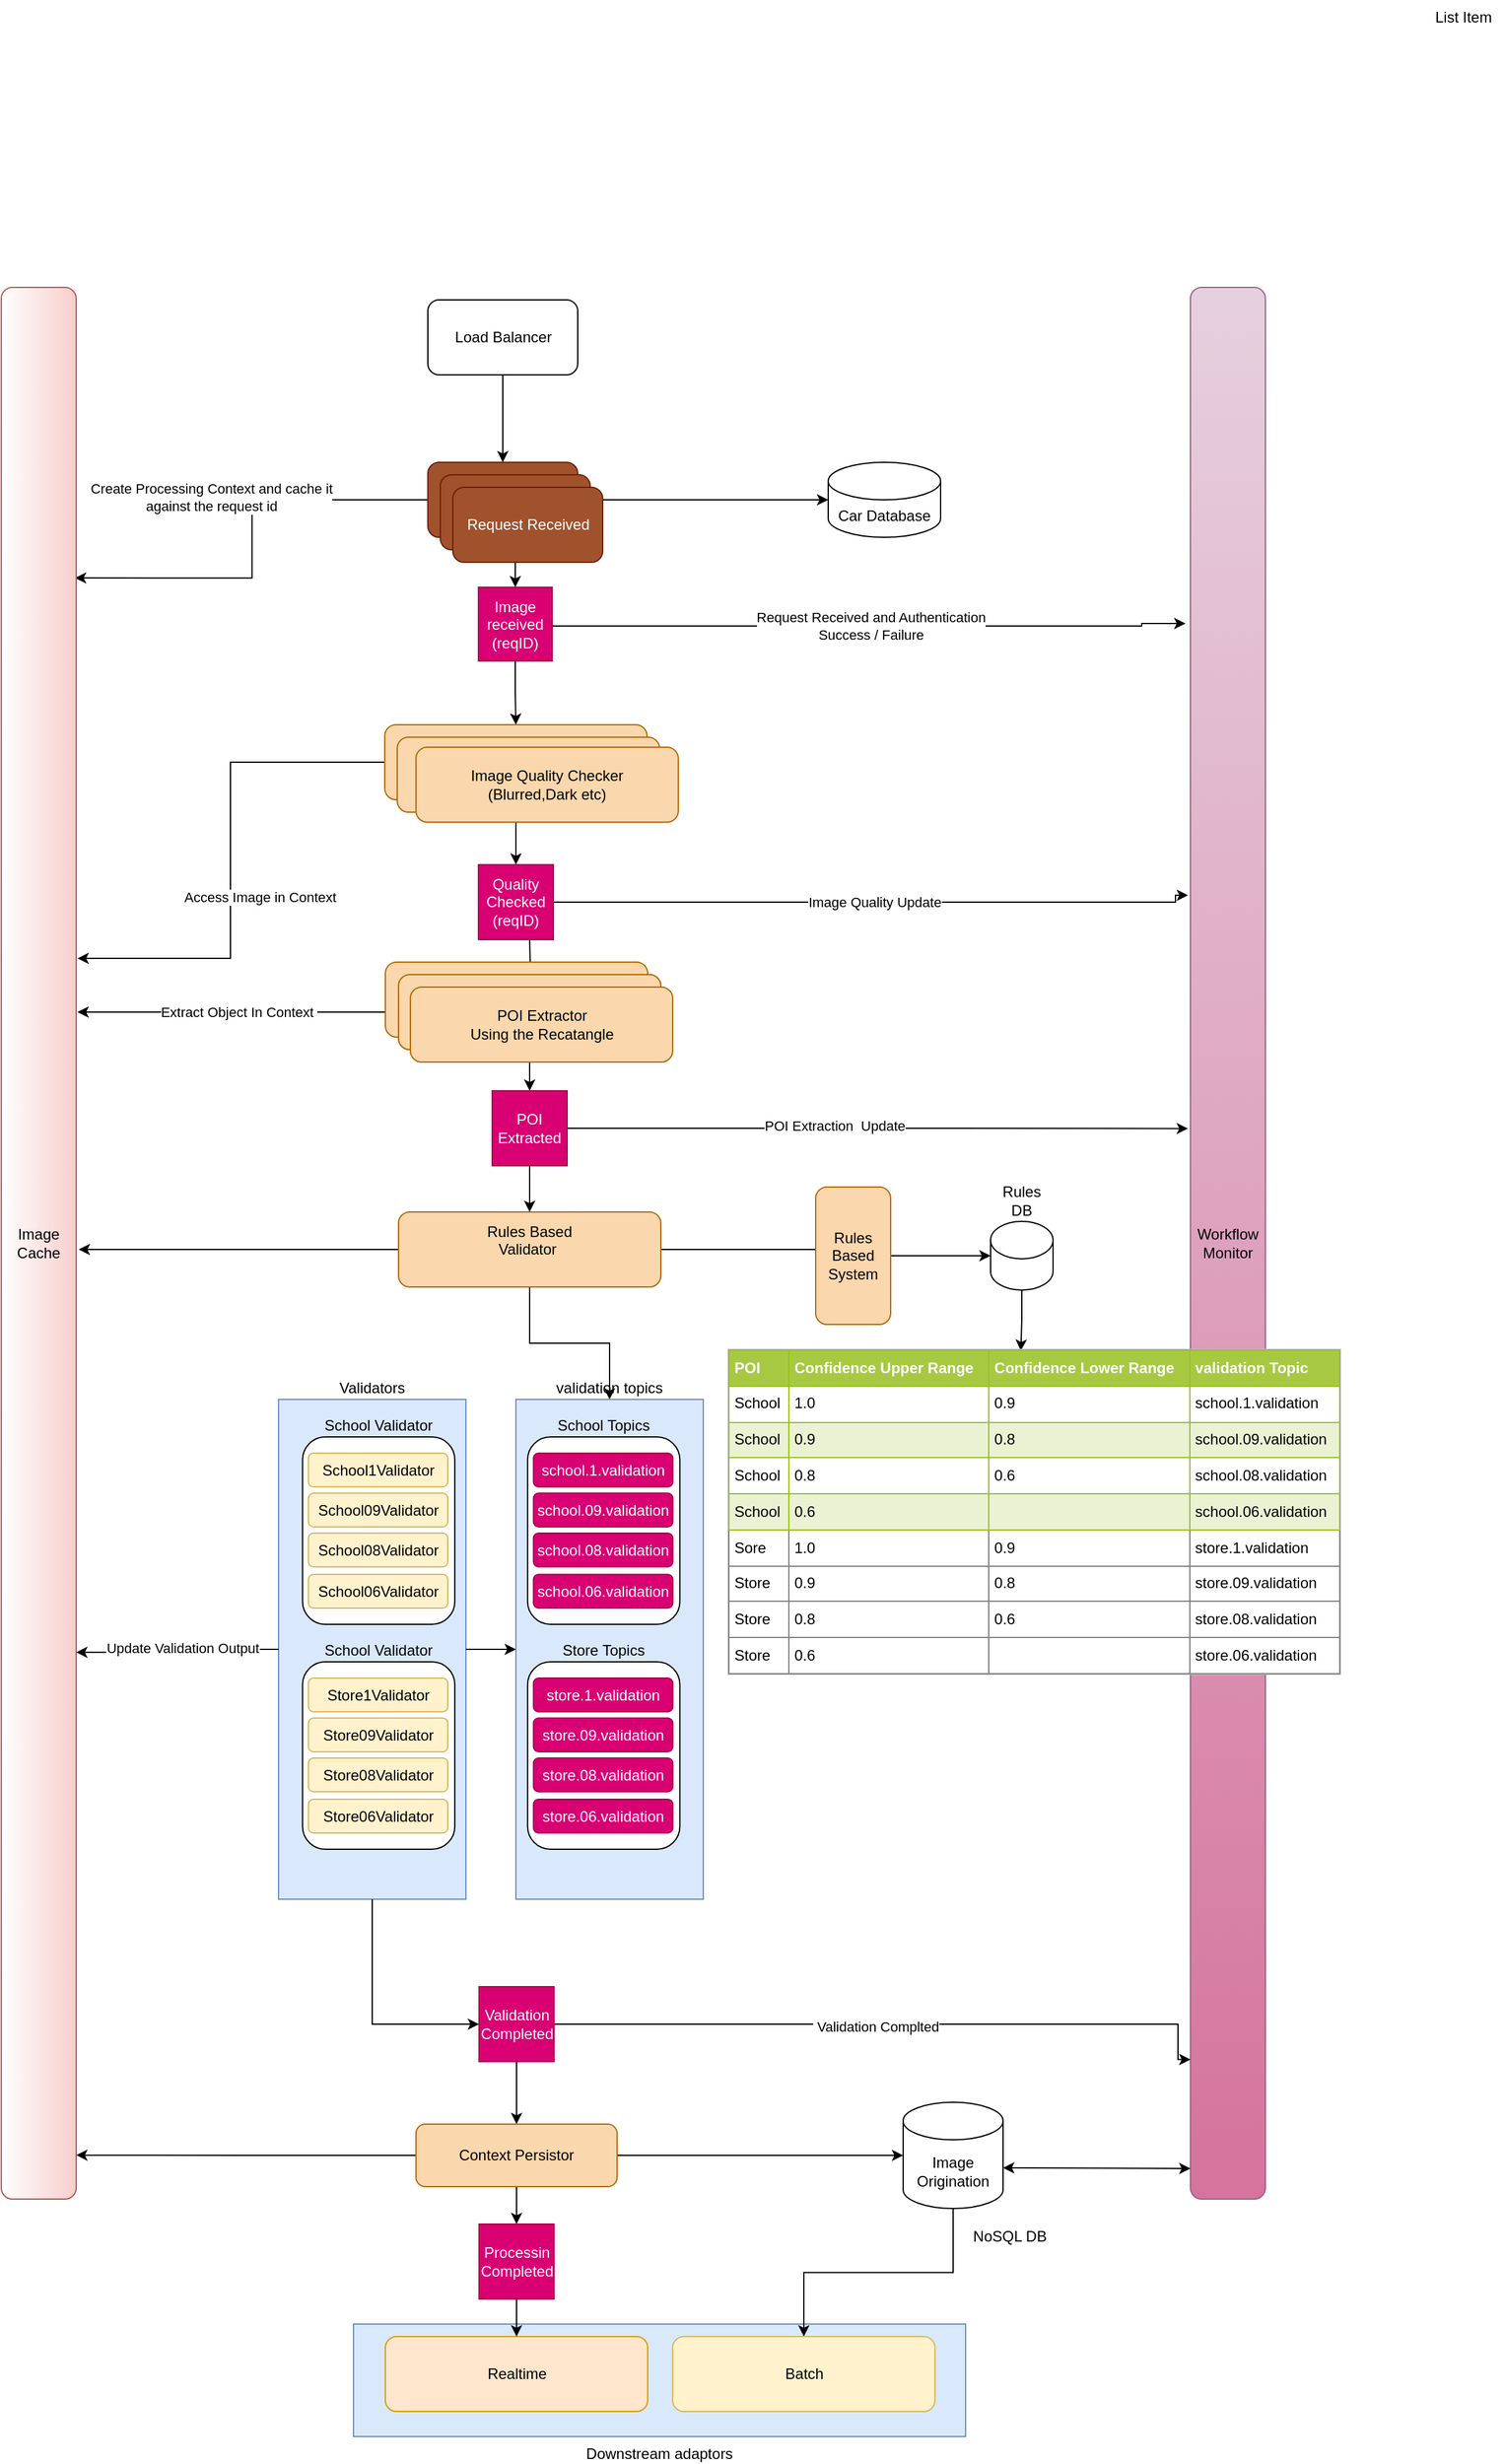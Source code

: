 <mxfile version="14.9.5" type="github">
  <diagram id="XxNugtCI8afvUEBFErPB" name="Page-1">
    <mxGraphModel dx="3122" dy="701" grid="1" gridSize="10" guides="1" tooltips="1" connect="1" arrows="1" fold="1" page="1" pageScale="1" pageWidth="850" pageHeight="1100" math="0" shadow="0">
      <root>
        <mxCell id="0" />
        <mxCell id="1" parent="0" />
        <mxCell id="8SX3cIXuMordkZglVY0D-11" value="Downstream adaptors" style="rounded=0;whiteSpace=wrap;html=1;align=center;fontStyle=0;fillColor=#dae8fc;strokeColor=#6c8ebf;labelPosition=center;verticalLabelPosition=bottom;verticalAlign=top;" vertex="1" parent="1">
          <mxGeometry x="-1140" y="1950" width="490" height="90" as="geometry" />
        </mxCell>
        <mxCell id="c3AHEVGunP_70obRJV6V-9" value="" style="edgeStyle=orthogonalEdgeStyle;rounded=0;orthogonalLoop=1;jettySize=auto;html=1;" parent="1" source="c3AHEVGunP_70obRJV6V-1" target="c3AHEVGunP_70obRJV6V-5" edge="1">
          <mxGeometry relative="1" as="geometry" />
        </mxCell>
        <mxCell id="c3AHEVGunP_70obRJV6V-1" value="Load Balancer" style="rounded=1;whiteSpace=wrap;html=1;" parent="1" vertex="1">
          <mxGeometry x="-1080.5" y="330" width="120" height="60" as="geometry" />
        </mxCell>
        <mxCell id="c3AHEVGunP_70obRJV6V-4" value="List Item" style="text;strokeColor=none;fillColor=none;align=left;verticalAlign=top;spacingLeft=4;spacingRight=4;overflow=hidden;rotatable=0;points=[[0,0.5],[1,0.5]];portConstraint=eastwest;" parent="1" vertex="1">
          <mxGeometry x="-280" y="90" width="60" height="26" as="geometry" />
        </mxCell>
        <mxCell id="c3AHEVGunP_70obRJV6V-13" style="edgeStyle=orthogonalEdgeStyle;rounded=0;orthogonalLoop=1;jettySize=auto;html=1;" parent="1" source="c3AHEVGunP_70obRJV6V-5" target="c3AHEVGunP_70obRJV6V-12" edge="1">
          <mxGeometry relative="1" as="geometry" />
        </mxCell>
        <mxCell id="c3AHEVGunP_70obRJV6V-14" style="edgeStyle=orthogonalEdgeStyle;rounded=0;orthogonalLoop=1;jettySize=auto;html=1;entryX=0.983;entryY=0.152;entryDx=0;entryDy=0;entryPerimeter=0;" parent="1" source="c3AHEVGunP_70obRJV6V-5" target="c3AHEVGunP_70obRJV6V-8" edge="1">
          <mxGeometry relative="1" as="geometry">
            <mxPoint x="-1310" y="530" as="targetPoint" />
            <Array as="points" />
          </mxGeometry>
        </mxCell>
        <mxCell id="c3AHEVGunP_70obRJV6V-23" value="&lt;div&gt;Create Processing Context and cache it&lt;/div&gt;&lt;div&gt;against the request id&lt;br&gt;&lt;/div&gt;" style="edgeLabel;html=1;align=center;verticalAlign=middle;resizable=0;points=[];" parent="c3AHEVGunP_70obRJV6V-14" vertex="1" connectable="0">
          <mxGeometry x="-0.255" y="-2" relative="1" as="geometry">
            <mxPoint x="-45" as="offset" />
          </mxGeometry>
        </mxCell>
        <mxCell id="CHWDNGLUlrJRY1oMxt7H-8" value="&lt;div&gt;Request Received and Authentication &lt;br&gt;&lt;/div&gt;&lt;div&gt;Success / Failure&lt;/div&gt;" style="edgeStyle=orthogonalEdgeStyle;rounded=0;orthogonalLoop=1;jettySize=auto;html=1;" parent="1" source="c3AHEVGunP_70obRJV6V-12" edge="1">
          <mxGeometry relative="1" as="geometry">
            <mxPoint x="-474" y="589" as="targetPoint" />
            <Array as="points">
              <mxPoint x="-509" y="591" />
              <mxPoint x="-509" y="589" />
            </Array>
            <mxPoint x="-1040" y="590" as="sourcePoint" />
          </mxGeometry>
        </mxCell>
        <mxCell id="CHWDNGLUlrJRY1oMxt7H-33" style="edgeStyle=orthogonalEdgeStyle;rounded=0;orthogonalLoop=1;jettySize=auto;html=1;" parent="1" source="c3AHEVGunP_70obRJV6V-5" target="CHWDNGLUlrJRY1oMxt7H-9" edge="1">
          <mxGeometry relative="1" as="geometry" />
        </mxCell>
        <mxCell id="c3AHEVGunP_70obRJV6V-5" value="Request Received " style="rounded=1;whiteSpace=wrap;html=1;fillColor=#a0522d;strokeColor=#6D1F00;fontColor=#ffffff;" parent="1" vertex="1">
          <mxGeometry x="-1080.5" y="460" width="120" height="60" as="geometry" />
        </mxCell>
        <mxCell id="c3AHEVGunP_70obRJV6V-6" value="Workflow Monitor" style="whiteSpace=wrap;html=1;rounded=1;gradientColor=#d5739d;fillColor=#e6d0de;strokeColor=#996185;" parent="1" vertex="1">
          <mxGeometry x="-470" y="320" width="60" height="1530" as="geometry" />
        </mxCell>
        <mxCell id="c3AHEVGunP_70obRJV6V-8" value="Image Cache" style="rounded=1;whiteSpace=wrap;html=1;comic=0;noLabel=0;perimeter=none;fillColor=#f8cecc;strokeColor=#b85450;gradientDirection=west;gradientColor=#ffffff;" parent="1" vertex="1">
          <mxGeometry x="-1422" y="320" width="60" height="1530" as="geometry" />
        </mxCell>
        <mxCell id="c3AHEVGunP_70obRJV6V-19" value="" style="edgeStyle=orthogonalEdgeStyle;rounded=0;orthogonalLoop=1;jettySize=auto;html=1;" parent="1" source="c3AHEVGunP_70obRJV6V-12" target="c3AHEVGunP_70obRJV6V-17" edge="1">
          <mxGeometry relative="1" as="geometry" />
        </mxCell>
        <mxCell id="c3AHEVGunP_70obRJV6V-12" value="&lt;div&gt;Image&lt;/div&gt;&lt;div&gt;received&lt;/div&gt;&lt;div&gt;(reqID)&lt;br&gt;&lt;/div&gt;" style="whiteSpace=wrap;html=1;aspect=fixed;fillColor=#d80073;strokeColor=#A50040;fontColor=#ffffff;" parent="1" vertex="1">
          <mxGeometry x="-1040" y="560" width="59" height="59" as="geometry" />
        </mxCell>
        <mxCell id="c3AHEVGunP_70obRJV6V-26" value="" style="edgeStyle=orthogonalEdgeStyle;rounded=0;orthogonalLoop=1;jettySize=auto;html=1;entryX=1.017;entryY=0.351;entryDx=0;entryDy=0;entryPerimeter=0;" parent="1" source="c3AHEVGunP_70obRJV6V-17" target="c3AHEVGunP_70obRJV6V-8" edge="1">
          <mxGeometry relative="1" as="geometry">
            <mxPoint x="-1360" y="700" as="targetPoint" />
          </mxGeometry>
        </mxCell>
        <mxCell id="c3AHEVGunP_70obRJV6V-27" value="Access Image in Context" style="edgeLabel;html=1;align=center;verticalAlign=middle;resizable=0;points=[];" parent="c3AHEVGunP_70obRJV6V-26" vertex="1" connectable="0">
          <mxGeometry x="0.161" y="3" relative="1" as="geometry">
            <mxPoint x="20" y="-3" as="offset" />
          </mxGeometry>
        </mxCell>
        <mxCell id="K9o8H2WBsIFsbjC5ukCQ-3" value="" style="edgeStyle=orthogonalEdgeStyle;rounded=0;orthogonalLoop=1;jettySize=auto;html=1;" parent="1" source="c3AHEVGunP_70obRJV6V-17" target="K9o8H2WBsIFsbjC5ukCQ-2" edge="1">
          <mxGeometry relative="1" as="geometry" />
        </mxCell>
        <mxCell id="c3AHEVGunP_70obRJV6V-17" value="Image Quality Checker&lt;br&gt;(Blurred,Dark etc)" style="rounded=1;whiteSpace=wrap;html=1;fillColor=#fad7ac;strokeColor=#b46504;" parent="1" vertex="1">
          <mxGeometry x="-1115" y="670" width="210" height="60" as="geometry" />
        </mxCell>
        <mxCell id="K9o8H2WBsIFsbjC5ukCQ-5" value="" style="edgeStyle=orthogonalEdgeStyle;rounded=0;orthogonalLoop=1;jettySize=auto;html=1;" parent="1" target="K9o8H2WBsIFsbjC5ukCQ-4" edge="1">
          <mxGeometry relative="1" as="geometry">
            <mxPoint x="-999" y="842" as="sourcePoint" />
          </mxGeometry>
        </mxCell>
        <mxCell id="CHWDNGLUlrJRY1oMxt7H-76" value="Image Quality Update" style="edgeStyle=orthogonalEdgeStyle;rounded=0;orthogonalLoop=1;jettySize=auto;html=1;entryX=-0.033;entryY=0.318;entryDx=0;entryDy=0;entryPerimeter=0;" parent="1" source="K9o8H2WBsIFsbjC5ukCQ-2" target="c3AHEVGunP_70obRJV6V-6" edge="1">
          <mxGeometry relative="1" as="geometry">
            <Array as="points">
              <mxPoint x="-482" y="812" />
              <mxPoint x="-482" y="807" />
            </Array>
          </mxGeometry>
        </mxCell>
        <mxCell id="K9o8H2WBsIFsbjC5ukCQ-2" value="&lt;div&gt;Quality Checked&lt;/div&gt;&lt;div&gt;(reqID)&lt;br&gt;&lt;/div&gt;" style="whiteSpace=wrap;html=1;aspect=fixed;fillColor=#d80073;strokeColor=#A50040;fontColor=#ffffff;" parent="1" vertex="1">
          <mxGeometry x="-1040" y="782" width="60" height="60" as="geometry" />
        </mxCell>
        <mxCell id="K9o8H2WBsIFsbjC5ukCQ-6" value="Extract Object In Context&amp;nbsp; " style="edgeStyle=orthogonalEdgeStyle;rounded=0;orthogonalLoop=1;jettySize=auto;html=1;" parent="1" source="K9o8H2WBsIFsbjC5ukCQ-4" edge="1">
          <mxGeometry relative="1" as="geometry">
            <mxPoint x="-1361" y="900" as="targetPoint" />
          </mxGeometry>
        </mxCell>
        <mxCell id="K9o8H2WBsIFsbjC5ukCQ-13" style="edgeStyle=orthogonalEdgeStyle;rounded=0;orthogonalLoop=1;jettySize=auto;html=1;" parent="1" source="K9o8H2WBsIFsbjC5ukCQ-4" target="K9o8H2WBsIFsbjC5ukCQ-10" edge="1">
          <mxGeometry relative="1" as="geometry" />
        </mxCell>
        <mxCell id="K9o8H2WBsIFsbjC5ukCQ-4" value="&lt;div&gt;POI Extractor&lt;br&gt;&lt;/div&gt;&lt;div&gt;Using the Recatangle&lt;br&gt;&lt;/div&gt;" style="rounded=1;whiteSpace=wrap;html=1;fillColor=#fad7ac;strokeColor=#b46504;" parent="1" vertex="1">
          <mxGeometry x="-1104" y="870" width="210" height="60" as="geometry" />
        </mxCell>
        <mxCell id="CHWDNGLUlrJRY1oMxt7H-64" style="edgeStyle=orthogonalEdgeStyle;rounded=0;orthogonalLoop=1;jettySize=auto;html=1;" parent="1" source="K9o8H2WBsIFsbjC5ukCQ-9" edge="1">
          <mxGeometry relative="1" as="geometry">
            <mxPoint x="-760" y="1090" as="targetPoint" />
          </mxGeometry>
        </mxCell>
        <mxCell id="CHWDNGLUlrJRY1oMxt7H-158" style="edgeStyle=orthogonalEdgeStyle;rounded=0;orthogonalLoop=1;jettySize=auto;html=1;" parent="1" source="K9o8H2WBsIFsbjC5ukCQ-9" target="CHWDNGLUlrJRY1oMxt7H-119" edge="1">
          <mxGeometry relative="1" as="geometry" />
        </mxCell>
        <mxCell id="8SX3cIXuMordkZglVY0D-18" style="edgeStyle=orthogonalEdgeStyle;rounded=0;orthogonalLoop=1;jettySize=auto;html=1;" edge="1" parent="1" source="K9o8H2WBsIFsbjC5ukCQ-9">
          <mxGeometry relative="1" as="geometry">
            <mxPoint x="-1360" y="1090" as="targetPoint" />
          </mxGeometry>
        </mxCell>
        <mxCell id="K9o8H2WBsIFsbjC5ukCQ-9" value="&lt;div&gt;Rules Based &lt;br&gt;&lt;/div&gt;&lt;div&gt;Validator&amp;nbsp; &lt;br&gt;&lt;/div&gt;&lt;div&gt;&lt;br&gt;&lt;/div&gt;" style="rounded=1;whiteSpace=wrap;html=1;fillColor=#fad7ac;strokeColor=#b46504;" parent="1" vertex="1">
          <mxGeometry x="-1104" y="1060" width="210" height="60" as="geometry" />
        </mxCell>
        <mxCell id="CHWDNGLUlrJRY1oMxt7H-31" style="edgeStyle=orthogonalEdgeStyle;rounded=0;orthogonalLoop=1;jettySize=auto;html=1;entryX=-0.033;entryY=0.44;entryDx=0;entryDy=0;entryPerimeter=0;" parent="1" source="K9o8H2WBsIFsbjC5ukCQ-10" edge="1" target="c3AHEVGunP_70obRJV6V-6">
          <mxGeometry relative="1" as="geometry">
            <mxPoint x="-480" y="993" as="targetPoint" />
          </mxGeometry>
        </mxCell>
        <mxCell id="CHWDNGLUlrJRY1oMxt7H-32" value="POI Extraction&amp;nbsp; Update" style="edgeLabel;html=1;align=center;verticalAlign=middle;resizable=0;points=[];" parent="CHWDNGLUlrJRY1oMxt7H-31" vertex="1" connectable="0">
          <mxGeometry x="-0.121" y="2" relative="1" as="geometry">
            <mxPoint x="-5" as="offset" />
          </mxGeometry>
        </mxCell>
        <mxCell id="CHWDNGLUlrJRY1oMxt7H-41" style="edgeStyle=orthogonalEdgeStyle;rounded=0;orthogonalLoop=1;jettySize=auto;html=1;" parent="1" source="K9o8H2WBsIFsbjC5ukCQ-10" target="K9o8H2WBsIFsbjC5ukCQ-9" edge="1">
          <mxGeometry relative="1" as="geometry" />
        </mxCell>
        <mxCell id="K9o8H2WBsIFsbjC5ukCQ-10" value="POI Extracted" style="whiteSpace=wrap;html=1;aspect=fixed;fillColor=#d80073;strokeColor=#A50040;fontColor=#ffffff;" parent="1" vertex="1">
          <mxGeometry x="-1029" y="963" width="60" height="60" as="geometry" />
        </mxCell>
        <mxCell id="CHWDNGLUlrJRY1oMxt7H-9" value="Car Database" style="shape=cylinder3;whiteSpace=wrap;html=1;boundedLbl=1;backgroundOutline=1;size=15;comic=0;gradientColor=#ffffff;gradientDirection=west;verticalAlign=middle;" parent="1" vertex="1">
          <mxGeometry x="-760" y="460" width="90" height="60" as="geometry" />
        </mxCell>
        <mxCell id="8SX3cIXuMordkZglVY0D-15" style="edgeStyle=orthogonalEdgeStyle;rounded=0;orthogonalLoop=1;jettySize=auto;html=1;entryX=0.478;entryY=0.004;entryDx=0;entryDy=0;entryPerimeter=0;" edge="1" parent="1" source="CHWDNGLUlrJRY1oMxt7H-17" target="CHWDNGLUlrJRY1oMxt7H-104">
          <mxGeometry relative="1" as="geometry" />
        </mxCell>
        <mxCell id="CHWDNGLUlrJRY1oMxt7H-17" value="Rules DB" style="shape=cylinder3;whiteSpace=wrap;html=1;boundedLbl=1;backgroundOutline=1;size=15;comic=0;gradientColor=#ffffff;gradientDirection=west;verticalAlign=bottom;labelPosition=center;verticalLabelPosition=top;align=center;" parent="1" vertex="1">
          <mxGeometry x="-630" y="1067.5" width="50" height="55" as="geometry" />
        </mxCell>
        <mxCell id="CHWDNGLUlrJRY1oMxt7H-22" style="edgeStyle=orthogonalEdgeStyle;rounded=0;orthogonalLoop=1;jettySize=auto;html=1;" parent="1" source="CHWDNGLUlrJRY1oMxt7H-21" target="CHWDNGLUlrJRY1oMxt7H-17" edge="1">
          <mxGeometry relative="1" as="geometry" />
        </mxCell>
        <mxCell id="CHWDNGLUlrJRY1oMxt7H-21" value="Rules Based System" style="rounded=1;whiteSpace=wrap;html=1;fillColor=#fad7ac;strokeColor=#b46504;" parent="1" vertex="1">
          <mxGeometry x="-770" y="1040" width="60" height="110" as="geometry" />
        </mxCell>
        <mxCell id="CHWDNGLUlrJRY1oMxt7H-36" value="Request Received " style="rounded=1;whiteSpace=wrap;html=1;fillColor=#a0522d;strokeColor=#6D1F00;fontColor=#ffffff;" parent="1" vertex="1">
          <mxGeometry x="-1070.5" y="470" width="120" height="60" as="geometry" />
        </mxCell>
        <mxCell id="CHWDNGLUlrJRY1oMxt7H-38" value="Request Received " style="rounded=1;whiteSpace=wrap;html=1;fillColor=#a0522d;strokeColor=#6D1F00;fontColor=#ffffff;" parent="1" vertex="1">
          <mxGeometry x="-1060.5" y="480" width="120" height="60" as="geometry" />
        </mxCell>
        <mxCell id="CHWDNGLUlrJRY1oMxt7H-39" value="Image Quality Checker&lt;br&gt;(Blurred,Dark etc)" style="rounded=1;whiteSpace=wrap;html=1;fillColor=#fad7ac;strokeColor=#b46504;" parent="1" vertex="1">
          <mxGeometry x="-1105" y="680" width="210" height="60" as="geometry" />
        </mxCell>
        <mxCell id="CHWDNGLUlrJRY1oMxt7H-40" value="Image Quality Checker&lt;br&gt;(Blurred,Dark etc)" style="rounded=1;whiteSpace=wrap;html=1;fillColor=#fad7ac;strokeColor=#b46504;" parent="1" vertex="1">
          <mxGeometry x="-1090" y="688" width="210" height="60" as="geometry" />
        </mxCell>
        <mxCell id="CHWDNGLUlrJRY1oMxt7H-51" value="&lt;div&gt;POI Extractor&lt;br&gt;&lt;/div&gt;&lt;div&gt;Using the Recatangle&lt;br&gt;&lt;/div&gt;" style="rounded=1;whiteSpace=wrap;html=1;fillColor=#fad7ac;strokeColor=#b46504;" parent="1" vertex="1">
          <mxGeometry x="-1114.5" y="860" width="210" height="60" as="geometry" />
        </mxCell>
        <mxCell id="CHWDNGLUlrJRY1oMxt7H-52" value="&lt;div&gt;POI Extractor&lt;br&gt;&lt;/div&gt;&lt;div&gt;Using the Recatangle&lt;br&gt;&lt;/div&gt;" style="rounded=1;whiteSpace=wrap;html=1;fillColor=#fad7ac;strokeColor=#b46504;" parent="1" vertex="1">
          <mxGeometry x="-1104" y="870" width="210" height="60" as="geometry" />
        </mxCell>
        <mxCell id="CHWDNGLUlrJRY1oMxt7H-53" value="&lt;div&gt;POI Extractor&lt;br&gt;&lt;/div&gt;&lt;div&gt;Using the Recatangle&lt;br&gt;&lt;/div&gt;" style="rounded=1;whiteSpace=wrap;html=1;fillColor=#fad7ac;strokeColor=#b46504;" parent="1" vertex="1">
          <mxGeometry x="-1094.5" y="880" width="210" height="60" as="geometry" />
        </mxCell>
        <mxCell id="CHWDNGLUlrJRY1oMxt7H-104" value="&lt;table style=&quot;width: 100% ; height: 100% ; border-collapse: collapse&quot; width=&quot;100%&quot; cellpadding=&quot;4&quot; border=&quot;1&quot;&gt;&lt;tbody&gt;&lt;tr style=&quot;background-color: #a7c942 ; color: #ffffff ; border: 1px solid #98bf21&quot;&gt;&lt;th align=&quot;left&quot;&gt;POI&lt;br&gt;&lt;/th&gt;&lt;th align=&quot;left&quot;&gt;Confidence Upper Range&lt;br&gt;&lt;/th&gt;&lt;th align=&quot;left&quot;&gt;Confidence Lower Range&lt;/th&gt;&lt;td&gt;&lt;b&gt;validation Topic&lt;/b&gt;&lt;br&gt;&lt;/td&gt;&lt;/tr&gt;&lt;tr style=&quot;border: 1px solid #98bf21&quot;&gt;&lt;td&gt;School&lt;span&gt;&lt;/span&gt;&lt;/td&gt;&lt;td&gt;1.0&lt;br&gt;&lt;/td&gt;&lt;td&gt;0.9&lt;br&gt;&lt;/td&gt;&lt;td&gt;school.1.validation&lt;br&gt;&lt;/td&gt;&lt;/tr&gt;&lt;tr style=&quot;background-color: #eaf2d3 ; border: 1px solid #98bf21&quot;&gt;&lt;td&gt;School&lt;br&gt;&lt;/td&gt;&lt;td&gt;0.9&lt;/td&gt;&lt;td&gt;0.8&lt;/td&gt;&lt;td&gt;school.09.validation&lt;br&gt;&lt;/td&gt;&lt;/tr&gt;&lt;tr style=&quot;border: 1px solid #98bf21&quot;&gt;&lt;td&gt;School&lt;/td&gt;&lt;td&gt;0.8&lt;span&gt;&lt;/span&gt;&lt;/td&gt;&lt;td&gt;0.6&lt;br&gt;&lt;/td&gt;&lt;td&gt;school.08.validation&lt;br&gt;&lt;/td&gt;&lt;/tr&gt;&lt;tr style=&quot;background-color: #eaf2d3 ; border: 1px solid #98bf21&quot;&gt;&lt;td&gt;School&lt;span&gt;&lt;span&gt;&lt;/span&gt;&lt;/span&gt;&lt;/td&gt;&lt;td&gt;0.6&lt;span&gt; &lt;/span&gt;&lt;br&gt;&lt;/td&gt;&lt;td&gt;&lt;br&gt;&lt;/td&gt;&lt;td&gt;school.06.validation&lt;/td&gt;&lt;/tr&gt;&lt;tr&gt;&lt;td&gt;Sore&lt;/td&gt;&lt;td&gt;1.0&lt;/td&gt;&lt;td&gt;0.9&lt;br&gt;&lt;/td&gt;&lt;td&gt;store.1.validation&lt;/td&gt;&lt;/tr&gt;&lt;tr&gt;&lt;td&gt;Store&lt;br&gt;&lt;/td&gt;&lt;td&gt;0.9&lt;br&gt;&lt;/td&gt;&lt;td&gt;0.8&lt;br&gt;&lt;/td&gt;&lt;td&gt;store.09.validation&lt;/td&gt;&lt;/tr&gt;&lt;tr&gt;&lt;td&gt;Store&lt;br&gt;&lt;/td&gt;&lt;td&gt;0.8&lt;br&gt;&lt;/td&gt;&lt;td&gt;0.6&lt;br&gt;&lt;/td&gt;&lt;td&gt;store.08.validation&lt;/td&gt;&lt;/tr&gt;&lt;tr&gt;&lt;td&gt;Store&lt;br&gt;&lt;/td&gt;&lt;td&gt;0.6&lt;br&gt;&lt;/td&gt;&lt;td&gt;&lt;br&gt;&lt;/td&gt;&lt;td&gt;store.06.validation&lt;/td&gt;&lt;/tr&gt;&lt;/tbody&gt;&lt;/table&gt;" style="text;html=1;strokeColor=#c0c0c0;fillColor=#ffffff;overflow=fill;rounded=0;comic=0;verticalAlign=middle;" parent="1" vertex="1">
          <mxGeometry x="-840" y="1170" width="490" height="260" as="geometry" />
        </mxCell>
        <mxCell id="CHWDNGLUlrJRY1oMxt7H-152" value="" style="group;fillColor=#dae8fc;strokeColor=#6c8ebf;" parent="1" vertex="1" connectable="0">
          <mxGeometry x="-1200" y="1210" width="150" height="400" as="geometry" />
        </mxCell>
        <mxCell id="CHWDNGLUlrJRY1oMxt7H-136" value="Validators" style="rounded=0;whiteSpace=wrap;html=1;comic=0;gradientDirection=west;verticalAlign=bottom;labelPosition=center;verticalLabelPosition=top;align=center;fillColor=#dae8fc;strokeColor=#6c8ebf;" parent="CHWDNGLUlrJRY1oMxt7H-152" vertex="1">
          <mxGeometry width="150" height="400" as="geometry" />
        </mxCell>
        <mxCell id="CHWDNGLUlrJRY1oMxt7H-138" value="School Validator" style="group;labelPosition=center;verticalLabelPosition=top;align=center;verticalAlign=bottom;" parent="CHWDNGLUlrJRY1oMxt7H-152" vertex="1" connectable="0">
          <mxGeometry x="19.219" y="30" width="121.875" height="330" as="geometry" />
        </mxCell>
        <mxCell id="CHWDNGLUlrJRY1oMxt7H-139" value="" style="rounded=1;whiteSpace=wrap;html=1;comic=0;gradientColor=#ffffff;gradientDirection=west;verticalAlign=middle;" parent="CHWDNGLUlrJRY1oMxt7H-138" vertex="1">
          <mxGeometry width="121.875" height="150" as="geometry" />
        </mxCell>
        <mxCell id="CHWDNGLUlrJRY1oMxt7H-140" value="&lt;div&gt;School1Validator&lt;/div&gt;" style="rounded=1;whiteSpace=wrap;html=1;comic=0;gradientDirection=west;verticalAlign=middle;fillColor=#fff2cc;strokeColor=#d6b656;" parent="CHWDNGLUlrJRY1oMxt7H-138" vertex="1">
          <mxGeometry x="4.688" y="13" width="111.562" height="27" as="geometry" />
        </mxCell>
        <mxCell id="CHWDNGLUlrJRY1oMxt7H-141" value="School09Validator" style="rounded=1;whiteSpace=wrap;html=1;comic=0;gradientDirection=west;verticalAlign=middle;fillColor=#fff2cc;strokeColor=#d6b656;" parent="CHWDNGLUlrJRY1oMxt7H-138" vertex="1">
          <mxGeometry x="4.688" y="45" width="111.562" height="27" as="geometry" />
        </mxCell>
        <mxCell id="CHWDNGLUlrJRY1oMxt7H-142" value="School08Validator" style="rounded=1;whiteSpace=wrap;html=1;comic=0;gradientDirection=west;verticalAlign=middle;fillColor=#fff2cc;strokeColor=#d6b656;" parent="CHWDNGLUlrJRY1oMxt7H-138" vertex="1">
          <mxGeometry x="4.688" y="77" width="111.562" height="27" as="geometry" />
        </mxCell>
        <mxCell id="CHWDNGLUlrJRY1oMxt7H-143" value="School06Validator" style="rounded=1;whiteSpace=wrap;html=1;comic=0;gradientDirection=west;verticalAlign=middle;fillColor=#fff2cc;strokeColor=#d6b656;" parent="CHWDNGLUlrJRY1oMxt7H-138" vertex="1">
          <mxGeometry x="4.688" y="110" width="111.562" height="27" as="geometry" />
        </mxCell>
        <mxCell id="CHWDNGLUlrJRY1oMxt7H-144" value="School Validator" style="group;labelPosition=center;verticalLabelPosition=top;align=center;verticalAlign=bottom;" parent="CHWDNGLUlrJRY1oMxt7H-138" vertex="1" connectable="0">
          <mxGeometry y="180" width="121.875" height="150" as="geometry" />
        </mxCell>
        <mxCell id="CHWDNGLUlrJRY1oMxt7H-145" value="" style="rounded=1;whiteSpace=wrap;html=1;comic=0;gradientColor=#ffffff;gradientDirection=west;verticalAlign=middle;" parent="CHWDNGLUlrJRY1oMxt7H-144" vertex="1">
          <mxGeometry width="121.875" height="150" as="geometry" />
        </mxCell>
        <mxCell id="CHWDNGLUlrJRY1oMxt7H-146" value="&lt;div&gt;Store1Validator&lt;/div&gt;" style="rounded=1;whiteSpace=wrap;html=1;comic=0;gradientDirection=west;verticalAlign=middle;fillColor=#fff2cc;strokeColor=#d6b656;" parent="CHWDNGLUlrJRY1oMxt7H-144" vertex="1">
          <mxGeometry x="4.688" y="13" width="111.562" height="27" as="geometry" />
        </mxCell>
        <mxCell id="CHWDNGLUlrJRY1oMxt7H-147" value="Store09Validator" style="rounded=1;whiteSpace=wrap;html=1;comic=0;gradientDirection=west;verticalAlign=middle;fillColor=#fff2cc;strokeColor=#d6b656;" parent="CHWDNGLUlrJRY1oMxt7H-144" vertex="1">
          <mxGeometry x="4.688" y="45" width="111.562" height="27" as="geometry" />
        </mxCell>
        <mxCell id="CHWDNGLUlrJRY1oMxt7H-148" value="Store08Validator" style="rounded=1;whiteSpace=wrap;html=1;comic=0;gradientDirection=west;verticalAlign=middle;fillColor=#fff2cc;strokeColor=#d6b656;" parent="CHWDNGLUlrJRY1oMxt7H-144" vertex="1">
          <mxGeometry x="4.688" y="77" width="111.562" height="27" as="geometry" />
        </mxCell>
        <mxCell id="CHWDNGLUlrJRY1oMxt7H-149" value="Store06Validator" style="rounded=1;whiteSpace=wrap;html=1;comic=0;gradientDirection=west;verticalAlign=middle;fillColor=#fff2cc;strokeColor=#d6b656;" parent="CHWDNGLUlrJRY1oMxt7H-144" vertex="1">
          <mxGeometry x="4.688" y="110" width="111.562" height="27" as="geometry" />
        </mxCell>
        <mxCell id="CHWDNGLUlrJRY1oMxt7H-154" value="" style="group;fillColor=#dae8fc;strokeColor=#6c8ebf;" parent="1" vertex="1" connectable="0">
          <mxGeometry x="-1010" y="1210" width="150" height="400" as="geometry" />
        </mxCell>
        <mxCell id="CHWDNGLUlrJRY1oMxt7H-119" value="validation topics" style="rounded=0;whiteSpace=wrap;html=1;comic=0;gradientDirection=west;verticalAlign=bottom;labelPosition=center;verticalLabelPosition=top;align=center;fillColor=#dae8fc;strokeColor=#6c8ebf;" parent="CHWDNGLUlrJRY1oMxt7H-154" vertex="1">
          <mxGeometry width="150" height="400" as="geometry" />
        </mxCell>
        <mxCell id="CHWDNGLUlrJRY1oMxt7H-125" value="School Topics" style="group;labelPosition=center;verticalLabelPosition=top;align=center;verticalAlign=bottom;" parent="CHWDNGLUlrJRY1oMxt7H-154" vertex="1" connectable="0">
          <mxGeometry x="9.375" y="30" width="121.875" height="150" as="geometry" />
        </mxCell>
        <mxCell id="CHWDNGLUlrJRY1oMxt7H-123" value="" style="rounded=1;whiteSpace=wrap;html=1;comic=0;gradientColor=#ffffff;gradientDirection=west;verticalAlign=middle;" parent="CHWDNGLUlrJRY1oMxt7H-125" vertex="1">
          <mxGeometry width="121.875" height="150" as="geometry" />
        </mxCell>
        <mxCell id="CHWDNGLUlrJRY1oMxt7H-113" value="school.1.validation" style="rounded=1;whiteSpace=wrap;html=1;comic=0;gradientDirection=west;verticalAlign=middle;fillColor=#d80073;strokeColor=#A50040;fontColor=#ffffff;" parent="CHWDNGLUlrJRY1oMxt7H-125" vertex="1">
          <mxGeometry x="4.688" y="13" width="111.562" height="27" as="geometry" />
        </mxCell>
        <mxCell id="CHWDNGLUlrJRY1oMxt7H-114" value="school.09.validation" style="rounded=1;whiteSpace=wrap;html=1;comic=0;gradientDirection=west;verticalAlign=middle;fillColor=#d80073;strokeColor=#A50040;fontColor=#ffffff;" parent="CHWDNGLUlrJRY1oMxt7H-125" vertex="1">
          <mxGeometry x="4.688" y="45" width="111.562" height="27" as="geometry" />
        </mxCell>
        <mxCell id="CHWDNGLUlrJRY1oMxt7H-115" value="school.08.validation" style="rounded=1;whiteSpace=wrap;html=1;comic=0;gradientDirection=west;verticalAlign=middle;fillColor=#d80073;strokeColor=#A50040;fontColor=#ffffff;" parent="CHWDNGLUlrJRY1oMxt7H-125" vertex="1">
          <mxGeometry x="4.688" y="77" width="111.562" height="27" as="geometry" />
        </mxCell>
        <mxCell id="CHWDNGLUlrJRY1oMxt7H-116" value="school.06.validation" style="rounded=1;whiteSpace=wrap;html=1;comic=0;gradientDirection=west;verticalAlign=middle;fillColor=#d80073;strokeColor=#A50040;fontColor=#ffffff;" parent="CHWDNGLUlrJRY1oMxt7H-125" vertex="1">
          <mxGeometry x="4.688" y="110" width="111.562" height="27" as="geometry" />
        </mxCell>
        <mxCell id="CHWDNGLUlrJRY1oMxt7H-127" value="Store Topics" style="group;labelPosition=center;verticalLabelPosition=top;align=center;verticalAlign=bottom;" parent="CHWDNGLUlrJRY1oMxt7H-154" vertex="1" connectable="0">
          <mxGeometry x="9.375" y="210" width="121.875" height="150" as="geometry" />
        </mxCell>
        <mxCell id="CHWDNGLUlrJRY1oMxt7H-128" value="" style="rounded=1;whiteSpace=wrap;html=1;comic=0;gradientColor=#ffffff;gradientDirection=west;verticalAlign=middle;" parent="CHWDNGLUlrJRY1oMxt7H-127" vertex="1">
          <mxGeometry width="121.875" height="150" as="geometry" />
        </mxCell>
        <mxCell id="CHWDNGLUlrJRY1oMxt7H-129" value="store.1.validation" style="rounded=1;whiteSpace=wrap;html=1;comic=0;gradientDirection=west;verticalAlign=middle;fillColor=#d80073;strokeColor=#A50040;fontColor=#ffffff;" parent="CHWDNGLUlrJRY1oMxt7H-127" vertex="1">
          <mxGeometry x="4.688" y="13" width="111.562" height="27" as="geometry" />
        </mxCell>
        <mxCell id="CHWDNGLUlrJRY1oMxt7H-130" value="store.09.validation" style="rounded=1;whiteSpace=wrap;html=1;comic=0;gradientDirection=west;verticalAlign=middle;fillColor=#d80073;strokeColor=#A50040;fontColor=#ffffff;" parent="CHWDNGLUlrJRY1oMxt7H-127" vertex="1">
          <mxGeometry x="4.688" y="45" width="111.562" height="27" as="geometry" />
        </mxCell>
        <mxCell id="CHWDNGLUlrJRY1oMxt7H-131" value="store.08.validation" style="rounded=1;whiteSpace=wrap;html=1;comic=0;gradientDirection=west;verticalAlign=middle;fillColor=#d80073;strokeColor=#A50040;fontColor=#ffffff;" parent="CHWDNGLUlrJRY1oMxt7H-127" vertex="1">
          <mxGeometry x="4.688" y="77" width="111.562" height="27" as="geometry" />
        </mxCell>
        <mxCell id="CHWDNGLUlrJRY1oMxt7H-132" value="store.06.validation" style="rounded=1;whiteSpace=wrap;html=1;comic=0;gradientDirection=west;verticalAlign=middle;fillColor=#d80073;strokeColor=#A50040;fontColor=#ffffff;" parent="CHWDNGLUlrJRY1oMxt7H-127" vertex="1">
          <mxGeometry x="4.688" y="110" width="111.562" height="27" as="geometry" />
        </mxCell>
        <mxCell id="CHWDNGLUlrJRY1oMxt7H-157" style="edgeStyle=orthogonalEdgeStyle;rounded=0;orthogonalLoop=1;jettySize=auto;html=1;entryX=0;entryY=0.5;entryDx=0;entryDy=0;" parent="1" source="CHWDNGLUlrJRY1oMxt7H-136" target="CHWDNGLUlrJRY1oMxt7H-119" edge="1">
          <mxGeometry relative="1" as="geometry" />
        </mxCell>
        <mxCell id="CHWDNGLUlrJRY1oMxt7H-159" style="edgeStyle=orthogonalEdgeStyle;rounded=0;orthogonalLoop=1;jettySize=auto;html=1;entryX=1;entryY=0.714;entryDx=0;entryDy=0;entryPerimeter=0;" parent="1" source="CHWDNGLUlrJRY1oMxt7H-136" target="c3AHEVGunP_70obRJV6V-8" edge="1">
          <mxGeometry relative="1" as="geometry" />
        </mxCell>
        <mxCell id="CHWDNGLUlrJRY1oMxt7H-160" value="Update Validation Output" style="edgeLabel;html=1;align=center;verticalAlign=middle;resizable=0;points=[];" parent="CHWDNGLUlrJRY1oMxt7H-159" vertex="1" connectable="0">
          <mxGeometry x="0.303" y="-2" relative="1" as="geometry">
            <mxPoint x="27" y="-2" as="offset" />
          </mxGeometry>
        </mxCell>
        <mxCell id="CHWDNGLUlrJRY1oMxt7H-166" style="edgeStyle=orthogonalEdgeStyle;rounded=0;orthogonalLoop=1;jettySize=auto;html=1;" parent="1" source="CHWDNGLUlrJRY1oMxt7H-162" target="CHWDNGLUlrJRY1oMxt7H-164" edge="1">
          <mxGeometry relative="1" as="geometry" />
        </mxCell>
        <mxCell id="CHWDNGLUlrJRY1oMxt7H-169" style="edgeStyle=orthogonalEdgeStyle;rounded=0;orthogonalLoop=1;jettySize=auto;html=1;entryX=0;entryY=0.927;entryDx=0;entryDy=0;entryPerimeter=0;" parent="1" source="CHWDNGLUlrJRY1oMxt7H-162" target="c3AHEVGunP_70obRJV6V-6" edge="1">
          <mxGeometry relative="1" as="geometry">
            <Array as="points">
              <mxPoint x="-480" y="1710" />
            </Array>
          </mxGeometry>
        </mxCell>
        <mxCell id="CHWDNGLUlrJRY1oMxt7H-170" value="&amp;nbsp;Validation Complted" style="edgeLabel;html=1;align=center;verticalAlign=middle;resizable=0;points=[];" parent="CHWDNGLUlrJRY1oMxt7H-169" vertex="1" connectable="0">
          <mxGeometry x="-0.042" y="-2" relative="1" as="geometry">
            <mxPoint as="offset" />
          </mxGeometry>
        </mxCell>
        <mxCell id="CHWDNGLUlrJRY1oMxt7H-162" value="Validation Completed" style="whiteSpace=wrap;html=1;aspect=fixed;fillColor=#d80073;strokeColor=#A50040;fontColor=#ffffff;" parent="1" vertex="1">
          <mxGeometry x="-1039.5" y="1680" width="60" height="60" as="geometry" />
        </mxCell>
        <mxCell id="CHWDNGLUlrJRY1oMxt7H-163" style="edgeStyle=orthogonalEdgeStyle;rounded=0;orthogonalLoop=1;jettySize=auto;html=1;entryX=0;entryY=0.5;entryDx=0;entryDy=0;" parent="1" source="CHWDNGLUlrJRY1oMxt7H-136" target="CHWDNGLUlrJRY1oMxt7H-162" edge="1">
          <mxGeometry relative="1" as="geometry">
            <Array as="points">
              <mxPoint x="-1125" y="1710" />
            </Array>
          </mxGeometry>
        </mxCell>
        <mxCell id="CHWDNGLUlrJRY1oMxt7H-172" style="edgeStyle=orthogonalEdgeStyle;rounded=0;orthogonalLoop=1;jettySize=auto;html=1;" parent="1" source="CHWDNGLUlrJRY1oMxt7H-164" target="CHWDNGLUlrJRY1oMxt7H-171" edge="1">
          <mxGeometry relative="1" as="geometry" />
        </mxCell>
        <mxCell id="8SX3cIXuMordkZglVY0D-9" style="edgeStyle=orthogonalEdgeStyle;rounded=0;orthogonalLoop=1;jettySize=auto;html=1;" edge="1" parent="1" source="CHWDNGLUlrJRY1oMxt7H-164" target="8SX3cIXuMordkZglVY0D-7">
          <mxGeometry relative="1" as="geometry" />
        </mxCell>
        <mxCell id="8SX3cIXuMordkZglVY0D-16" style="edgeStyle=orthogonalEdgeStyle;rounded=0;orthogonalLoop=1;jettySize=auto;html=1;entryX=1;entryY=0.977;entryDx=0;entryDy=0;entryPerimeter=0;" edge="1" parent="1" source="CHWDNGLUlrJRY1oMxt7H-164" target="c3AHEVGunP_70obRJV6V-8">
          <mxGeometry relative="1" as="geometry" />
        </mxCell>
        <mxCell id="CHWDNGLUlrJRY1oMxt7H-164" value="Context Persistor" style="rounded=1;whiteSpace=wrap;html=1;fillColor=#fad7ac;strokeColor=#b46504;" parent="1" vertex="1">
          <mxGeometry x="-1090" y="1790" width="161" height="50" as="geometry" />
        </mxCell>
        <mxCell id="8SX3cIXuMordkZglVY0D-6" style="edgeStyle=orthogonalEdgeStyle;rounded=0;orthogonalLoop=1;jettySize=auto;html=1;" edge="1" parent="1" source="CHWDNGLUlrJRY1oMxt7H-171" target="8SX3cIXuMordkZglVY0D-3">
          <mxGeometry relative="1" as="geometry" />
        </mxCell>
        <mxCell id="CHWDNGLUlrJRY1oMxt7H-171" value="Image Origination" style="shape=cylinder3;whiteSpace=wrap;html=1;boundedLbl=1;backgroundOutline=1;size=15;comic=0;gradientColor=#ffffff;gradientDirection=west;verticalAlign=middle;" parent="1" vertex="1">
          <mxGeometry x="-700" y="1772.5" width="80" height="85" as="geometry" />
        </mxCell>
        <mxCell id="CHWDNGLUlrJRY1oMxt7H-175" value="" style="endArrow=classic;startArrow=classic;html=1;entryX=0;entryY=0.984;entryDx=0;entryDy=0;entryPerimeter=0;exitX=1;exitY=0;exitDx=0;exitDy=52.5;exitPerimeter=0;" parent="1" source="CHWDNGLUlrJRY1oMxt7H-171" target="c3AHEVGunP_70obRJV6V-6" edge="1">
          <mxGeometry width="50" height="50" relative="1" as="geometry">
            <mxPoint x="-930" y="1720" as="sourcePoint" />
            <mxPoint x="-880" y="1670" as="targetPoint" />
          </mxGeometry>
        </mxCell>
        <mxCell id="8SX3cIXuMordkZglVY0D-3" value="Batch" style="rounded=1;whiteSpace=wrap;html=1;fillColor=#fff2cc;strokeColor=#d6b656;" vertex="1" parent="1">
          <mxGeometry x="-884.5" y="1960" width="210" height="60" as="geometry" />
        </mxCell>
        <mxCell id="8SX3cIXuMordkZglVY0D-4" value="Realtime" style="rounded=1;whiteSpace=wrap;html=1;fillColor=#ffe6cc;strokeColor=#d79b00;" vertex="1" parent="1">
          <mxGeometry x="-1114.5" y="1960" width="210" height="60" as="geometry" />
        </mxCell>
        <mxCell id="8SX3cIXuMordkZglVY0D-10" style="edgeStyle=orthogonalEdgeStyle;rounded=0;orthogonalLoop=1;jettySize=auto;html=1;" edge="1" parent="1" source="8SX3cIXuMordkZglVY0D-7" target="8SX3cIXuMordkZglVY0D-4">
          <mxGeometry relative="1" as="geometry" />
        </mxCell>
        <mxCell id="8SX3cIXuMordkZglVY0D-7" value="Processin Completed" style="whiteSpace=wrap;html=1;aspect=fixed;fillColor=#d80073;strokeColor=#A50040;fontColor=#ffffff;" vertex="1" parent="1">
          <mxGeometry x="-1039.5" y="1870" width="60" height="60" as="geometry" />
        </mxCell>
        <mxCell id="8SX3cIXuMordkZglVY0D-17" value="NoSQL DB" style="text;html=1;align=center;verticalAlign=middle;resizable=0;points=[];autosize=1;strokeColor=none;" vertex="1" parent="1">
          <mxGeometry x="-650" y="1870" width="70" height="20" as="geometry" />
        </mxCell>
      </root>
    </mxGraphModel>
  </diagram>
</mxfile>
